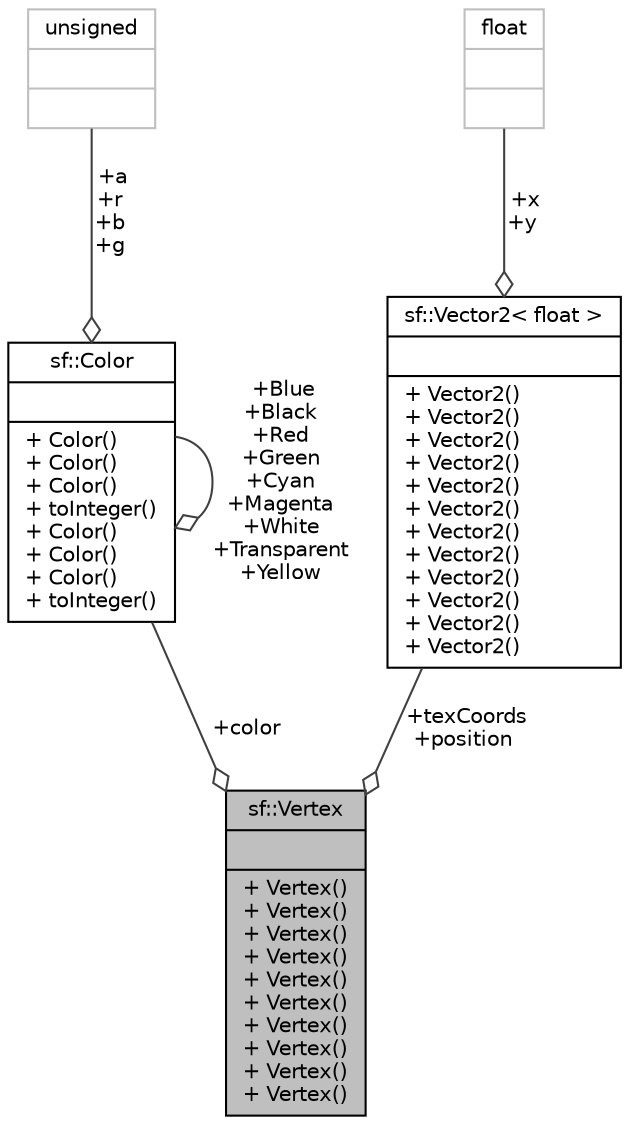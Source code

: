 digraph "sf::Vertex"
{
 // LATEX_PDF_SIZE
  edge [fontname="Helvetica",fontsize="10",labelfontname="Helvetica",labelfontsize="10"];
  node [fontname="Helvetica",fontsize="10",shape=record];
  Node1 [label="{sf::Vertex\n||+ Vertex()\l+ Vertex()\l+ Vertex()\l+ Vertex()\l+ Vertex()\l+ Vertex()\l+ Vertex()\l+ Vertex()\l+ Vertex()\l+ Vertex()\l}",height=0.2,width=0.4,color="black", fillcolor="grey75", style="filled", fontcolor="black",tooltip="Define a point with color and texture coordinates."];
  Node2 -> Node1 [color="grey25",fontsize="10",style="solid",label=" +color" ,arrowhead="odiamond",fontname="Helvetica"];
  Node2 [label="{sf::Color\n||+ Color()\l+ Color()\l+ Color()\l+ toInteger()\l+ Color()\l+ Color()\l+ Color()\l+ toInteger()\l}",height=0.2,width=0.4,color="black", fillcolor="white", style="filled",URL="$classsf_1_1Color.html",tooltip="Utility class for manipulating RGBA colors."];
  Node2 -> Node2 [color="grey25",fontsize="10",style="solid",label=" +Blue\n+Black\n+Red\n+Green\n+Cyan\n+Magenta\n+White\n+Transparent\n+Yellow" ,arrowhead="odiamond",fontname="Helvetica"];
  Node3 -> Node2 [color="grey25",fontsize="10",style="solid",label=" +a\n+r\n+b\n+g" ,arrowhead="odiamond",fontname="Helvetica"];
  Node3 [label="{unsigned\n||}",height=0.2,width=0.4,color="grey75", fillcolor="white", style="filled",tooltip=" "];
  Node4 -> Node1 [color="grey25",fontsize="10",style="solid",label=" +texCoords\n+position" ,arrowhead="odiamond",fontname="Helvetica"];
  Node4 [label="{sf::Vector2\< float \>\n||+ Vector2()\l+ Vector2()\l+ Vector2()\l+ Vector2()\l+ Vector2()\l+ Vector2()\l+ Vector2()\l+ Vector2()\l+ Vector2()\l+ Vector2()\l+ Vector2()\l+ Vector2()\l}",height=0.2,width=0.4,color="black", fillcolor="white", style="filled",URL="$classsf_1_1Vector2.html",tooltip=" "];
  Node5 -> Node4 [color="grey25",fontsize="10",style="solid",label=" +x\n+y" ,arrowhead="odiamond",fontname="Helvetica"];
  Node5 [label="{float\n||}",height=0.2,width=0.4,color="grey75", fillcolor="white", style="filled",tooltip=" "];
}

